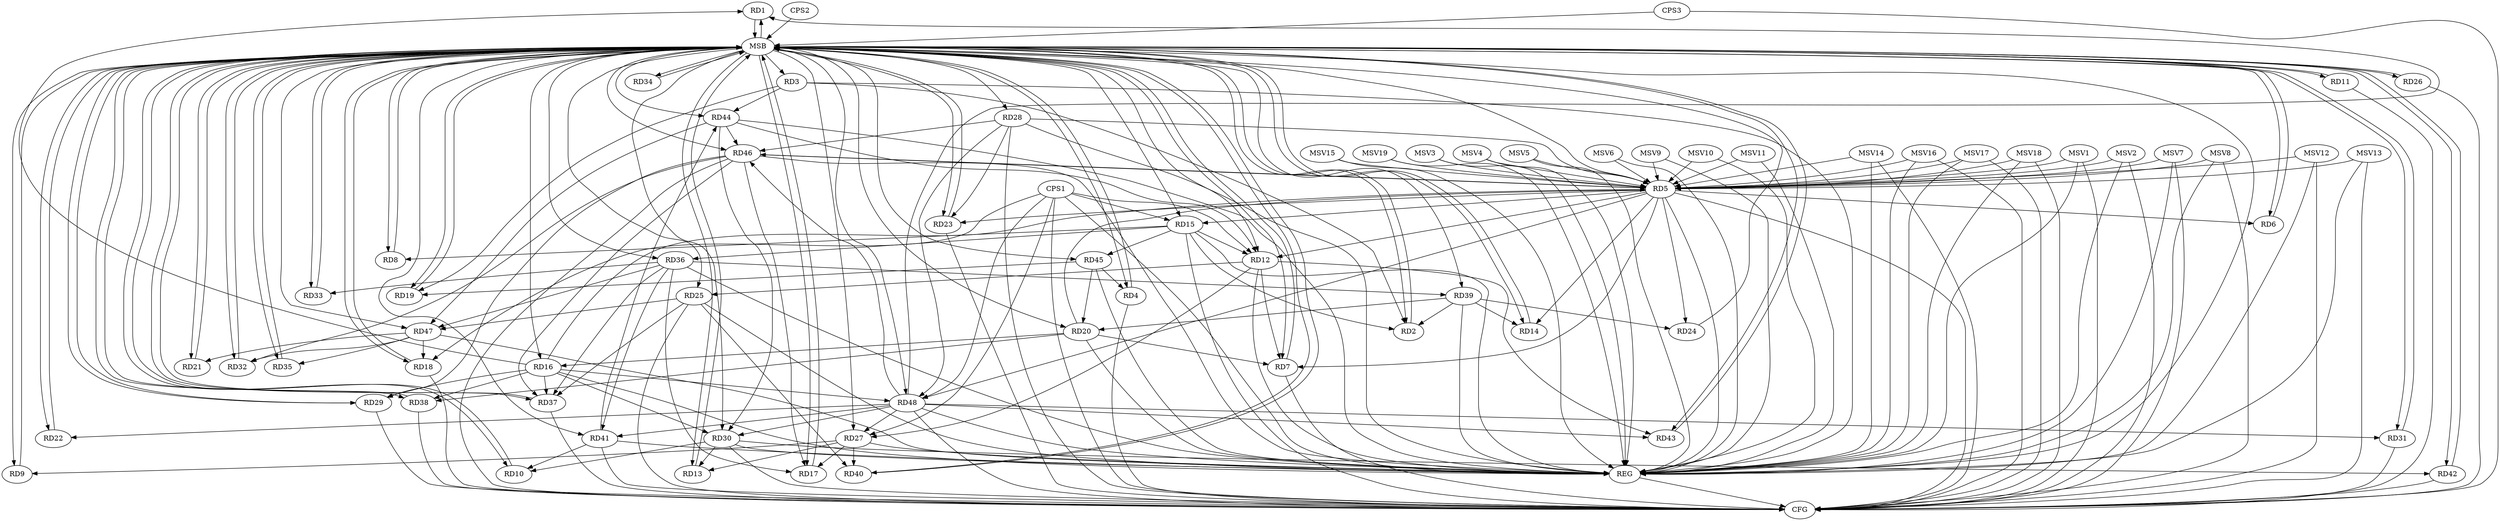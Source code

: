 strict digraph G {
  RD1 [ label="RD1" ];
  RD2 [ label="RD2" ];
  RD3 [ label="RD3" ];
  RD4 [ label="RD4" ];
  RD5 [ label="RD5" ];
  RD6 [ label="RD6" ];
  RD7 [ label="RD7" ];
  RD8 [ label="RD8" ];
  RD9 [ label="RD9" ];
  RD10 [ label="RD10" ];
  RD11 [ label="RD11" ];
  RD12 [ label="RD12" ];
  RD13 [ label="RD13" ];
  RD14 [ label="RD14" ];
  RD15 [ label="RD15" ];
  RD16 [ label="RD16" ];
  RD17 [ label="RD17" ];
  RD18 [ label="RD18" ];
  RD19 [ label="RD19" ];
  RD20 [ label="RD20" ];
  RD21 [ label="RD21" ];
  RD22 [ label="RD22" ];
  RD23 [ label="RD23" ];
  RD24 [ label="RD24" ];
  RD25 [ label="RD25" ];
  RD26 [ label="RD26" ];
  RD27 [ label="RD27" ];
  RD28 [ label="RD28" ];
  RD29 [ label="RD29" ];
  RD30 [ label="RD30" ];
  RD31 [ label="RD31" ];
  RD32 [ label="RD32" ];
  RD33 [ label="RD33" ];
  RD34 [ label="RD34" ];
  RD35 [ label="RD35" ];
  RD36 [ label="RD36" ];
  RD37 [ label="RD37" ];
  RD38 [ label="RD38" ];
  RD39 [ label="RD39" ];
  RD40 [ label="RD40" ];
  RD41 [ label="RD41" ];
  RD42 [ label="RD42" ];
  RD43 [ label="RD43" ];
  RD44 [ label="RD44" ];
  RD45 [ label="RD45" ];
  RD46 [ label="RD46" ];
  RD47 [ label="RD47" ];
  RD48 [ label="RD48" ];
  CPS1 [ label="CPS1" ];
  CPS2 [ label="CPS2" ];
  CPS3 [ label="CPS3" ];
  REG [ label="REG" ];
  MSB [ label="MSB" ];
  CFG [ label="CFG" ];
  MSV1 [ label="MSV1" ];
  MSV2 [ label="MSV2" ];
  MSV3 [ label="MSV3" ];
  MSV4 [ label="MSV4" ];
  MSV5 [ label="MSV5" ];
  MSV6 [ label="MSV6" ];
  MSV7 [ label="MSV7" ];
  MSV8 [ label="MSV8" ];
  MSV9 [ label="MSV9" ];
  MSV10 [ label="MSV10" ];
  MSV11 [ label="MSV11" ];
  MSV12 [ label="MSV12" ];
  MSV13 [ label="MSV13" ];
  MSV14 [ label="MSV14" ];
  MSV15 [ label="MSV15" ];
  MSV16 [ label="MSV16" ];
  MSV17 [ label="MSV17" ];
  MSV18 [ label="MSV18" ];
  MSV19 [ label="MSV19" ];
  RD16 -> RD1;
  RD48 -> RD1;
  RD3 -> RD2;
  RD15 -> RD2;
  RD39 -> RD2;
  RD3 -> RD19;
  RD3 -> RD44;
  RD45 -> RD4;
  RD5 -> RD6;
  RD5 -> RD7;
  RD5 -> RD12;
  RD5 -> RD14;
  RD5 -> RD15;
  RD16 -> RD5;
  RD20 -> RD5;
  RD5 -> RD23;
  RD5 -> RD24;
  RD28 -> RD5;
  RD5 -> RD46;
  RD46 -> RD5;
  RD5 -> RD48;
  RD12 -> RD7;
  RD20 -> RD7;
  RD15 -> RD8;
  RD27 -> RD9;
  RD30 -> RD10;
  RD41 -> RD10;
  RD15 -> RD12;
  RD12 -> RD25;
  RD12 -> RD27;
  RD12 -> RD43;
  RD44 -> RD12;
  RD27 -> RD13;
  RD30 -> RD13;
  RD39 -> RD14;
  RD15 -> RD36;
  RD15 -> RD45;
  RD20 -> RD16;
  RD16 -> RD29;
  RD16 -> RD30;
  RD16 -> RD37;
  RD16 -> RD38;
  RD16 -> RD48;
  RD27 -> RD17;
  RD36 -> RD17;
  RD46 -> RD17;
  RD47 -> RD18;
  RD45 -> RD19;
  RD20 -> RD38;
  RD39 -> RD20;
  RD45 -> RD20;
  RD47 -> RD21;
  RD48 -> RD22;
  RD28 -> RD23;
  RD39 -> RD24;
  RD25 -> RD37;
  RD25 -> RD40;
  RD25 -> RD47;
  RD27 -> RD40;
  RD48 -> RD27;
  RD28 -> RD46;
  RD28 -> RD48;
  RD46 -> RD29;
  RD30 -> RD42;
  RD44 -> RD30;
  RD48 -> RD30;
  RD48 -> RD31;
  RD46 -> RD32;
  RD47 -> RD32;
  RD36 -> RD33;
  RD47 -> RD35;
  RD36 -> RD37;
  RD36 -> RD39;
  RD36 -> RD41;
  RD36 -> RD47;
  RD46 -> RD37;
  RD41 -> RD44;
  RD48 -> RD41;
  RD48 -> RD43;
  RD44 -> RD46;
  RD44 -> RD47;
  RD48 -> RD46;
  CPS1 -> RD27;
  CPS1 -> RD48;
  CPS1 -> RD18;
  CPS1 -> RD12;
  CPS1 -> RD15;
  RD3 -> REG;
  RD5 -> REG;
  RD12 -> REG;
  RD15 -> REG;
  RD16 -> REG;
  RD20 -> REG;
  RD25 -> REG;
  RD27 -> REG;
  RD28 -> REG;
  RD30 -> REG;
  RD36 -> REG;
  RD39 -> REG;
  RD41 -> REG;
  RD44 -> REG;
  RD45 -> REG;
  RD46 -> REG;
  RD47 -> REG;
  RD48 -> REG;
  CPS1 -> REG;
  RD1 -> MSB;
  MSB -> RD8;
  MSB -> RD13;
  MSB -> RD17;
  MSB -> RD21;
  MSB -> RD22;
  MSB -> RD23;
  MSB -> RD27;
  MSB -> RD31;
  MSB -> RD38;
  MSB -> REG;
  RD2 -> MSB;
  MSB -> RD9;
  MSB -> RD18;
  MSB -> RD29;
  MSB -> RD34;
  MSB -> RD48;
  RD4 -> MSB;
  MSB -> RD6;
  MSB -> RD16;
  MSB -> RD19;
  MSB -> RD35;
  MSB -> RD40;
  MSB -> RD41;
  RD6 -> MSB;
  MSB -> RD5;
  MSB -> RD11;
  MSB -> RD43;
  RD7 -> MSB;
  MSB -> RD42;
  RD8 -> MSB;
  MSB -> RD15;
  MSB -> RD28;
  RD9 -> MSB;
  MSB -> RD1;
  MSB -> RD2;
  MSB -> RD33;
  MSB -> RD45;
  RD10 -> MSB;
  MSB -> RD46;
  RD11 -> MSB;
  MSB -> RD14;
  MSB -> RD30;
  RD13 -> MSB;
  RD14 -> MSB;
  MSB -> RD36;
  RD17 -> MSB;
  MSB -> RD10;
  RD18 -> MSB;
  MSB -> RD26;
  MSB -> RD37;
  RD19 -> MSB;
  RD21 -> MSB;
  MSB -> RD3;
  MSB -> RD20;
  RD22 -> MSB;
  MSB -> RD32;
  RD23 -> MSB;
  MSB -> RD12;
  RD24 -> MSB;
  RD26 -> MSB;
  MSB -> RD4;
  RD29 -> MSB;
  RD31 -> MSB;
  RD32 -> MSB;
  RD33 -> MSB;
  RD34 -> MSB;
  MSB -> RD47;
  RD35 -> MSB;
  RD37 -> MSB;
  RD38 -> MSB;
  MSB -> RD25;
  MSB -> RD39;
  RD40 -> MSB;
  RD42 -> MSB;
  MSB -> RD7;
  RD43 -> MSB;
  MSB -> RD44;
  CPS2 -> MSB;
  CPS3 -> MSB;
  CPS1 -> CFG;
  RD25 -> CFG;
  RD18 -> CFG;
  RD23 -> CFG;
  RD11 -> CFG;
  RD41 -> CFG;
  RD42 -> CFG;
  RD15 -> CFG;
  CPS3 -> CFG;
  RD46 -> CFG;
  RD29 -> CFG;
  RD37 -> CFG;
  RD38 -> CFG;
  RD28 -> CFG;
  RD48 -> CFG;
  RD31 -> CFG;
  RD26 -> CFG;
  RD5 -> CFG;
  RD4 -> CFG;
  RD7 -> CFG;
  RD30 -> CFG;
  REG -> CFG;
  MSV1 -> RD5;
  MSV2 -> RD5;
  MSV3 -> RD5;
  MSV4 -> RD5;
  MSV1 -> REG;
  MSV1 -> CFG;
  MSV2 -> REG;
  MSV2 -> CFG;
  MSV3 -> REG;
  MSV4 -> REG;
  MSV5 -> RD5;
  MSV6 -> RD5;
  MSV7 -> RD5;
  MSV8 -> RD5;
  MSV5 -> REG;
  MSV6 -> REG;
  MSV7 -> REG;
  MSV7 -> CFG;
  MSV8 -> REG;
  MSV8 -> CFG;
  MSV9 -> RD5;
  MSV10 -> RD5;
  MSV11 -> RD5;
  MSV9 -> REG;
  MSV10 -> REG;
  MSV11 -> REG;
  MSV12 -> RD5;
  MSV13 -> RD5;
  MSV12 -> REG;
  MSV12 -> CFG;
  MSV13 -> REG;
  MSV13 -> CFG;
  MSV14 -> RD5;
  MSV14 -> REG;
  MSV14 -> CFG;
  MSV15 -> RD5;
  MSV16 -> RD5;
  MSV17 -> RD5;
  MSV18 -> RD5;
  MSV15 -> REG;
  MSV16 -> REG;
  MSV16 -> CFG;
  MSV17 -> REG;
  MSV17 -> CFG;
  MSV18 -> REG;
  MSV18 -> CFG;
  MSV19 -> RD5;
  MSV19 -> REG;
}
